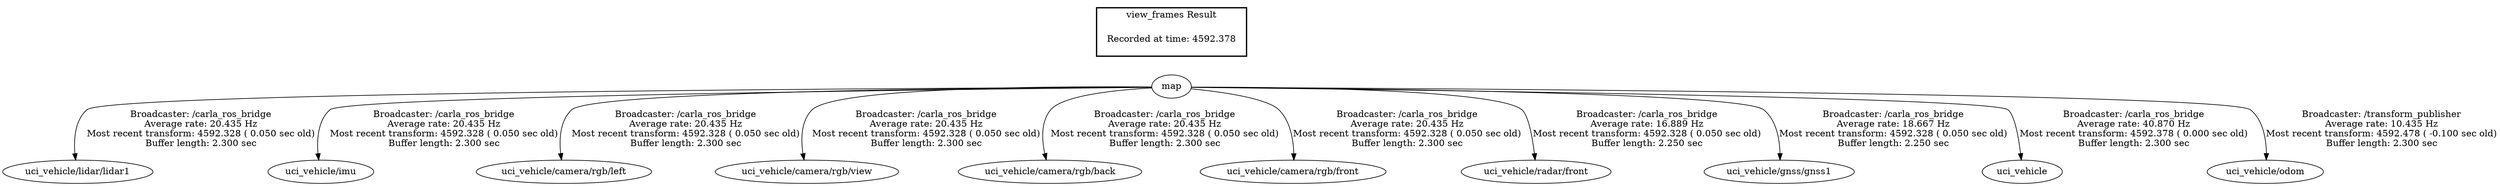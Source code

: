 digraph G {
"map" -> "uci_vehicle/lidar/lidar1"[label="Broadcaster: /carla_ros_bridge\nAverage rate: 20.435 Hz\nMost recent transform: 4592.328 ( 0.050 sec old)\nBuffer length: 2.300 sec\n"];
"map" -> "uci_vehicle/imu"[label="Broadcaster: /carla_ros_bridge\nAverage rate: 20.435 Hz\nMost recent transform: 4592.328 ( 0.050 sec old)\nBuffer length: 2.300 sec\n"];
"map" -> "uci_vehicle/camera/rgb/left"[label="Broadcaster: /carla_ros_bridge\nAverage rate: 20.435 Hz\nMost recent transform: 4592.328 ( 0.050 sec old)\nBuffer length: 2.300 sec\n"];
"map" -> "uci_vehicle/camera/rgb/view"[label="Broadcaster: /carla_ros_bridge\nAverage rate: 20.435 Hz\nMost recent transform: 4592.328 ( 0.050 sec old)\nBuffer length: 2.300 sec\n"];
"map" -> "uci_vehicle/camera/rgb/back"[label="Broadcaster: /carla_ros_bridge\nAverage rate: 20.435 Hz\nMost recent transform: 4592.328 ( 0.050 sec old)\nBuffer length: 2.300 sec\n"];
"map" -> "uci_vehicle/camera/rgb/front"[label="Broadcaster: /carla_ros_bridge\nAverage rate: 20.435 Hz\nMost recent transform: 4592.328 ( 0.050 sec old)\nBuffer length: 2.300 sec\n"];
"map" -> "uci_vehicle/radar/front"[label="Broadcaster: /carla_ros_bridge\nAverage rate: 16.889 Hz\nMost recent transform: 4592.328 ( 0.050 sec old)\nBuffer length: 2.250 sec\n"];
"map" -> "uci_vehicle/gnss/gnss1"[label="Broadcaster: /carla_ros_bridge\nAverage rate: 18.667 Hz\nMost recent transform: 4592.328 ( 0.050 sec old)\nBuffer length: 2.250 sec\n"];
"map" -> "uci_vehicle"[label="Broadcaster: /carla_ros_bridge\nAverage rate: 40.870 Hz\nMost recent transform: 4592.378 ( 0.000 sec old)\nBuffer length: 2.300 sec\n"];
"map" -> "uci_vehicle/odom"[label="Broadcaster: /transform_publisher\nAverage rate: 10.435 Hz\nMost recent transform: 4592.478 ( -0.100 sec old)\nBuffer length: 2.300 sec\n"];
edge [style=invis];
 subgraph cluster_legend { style=bold; color=black; label ="view_frames Result";
"Recorded at time: 4592.378"[ shape=plaintext ] ;
 }->"map";
}